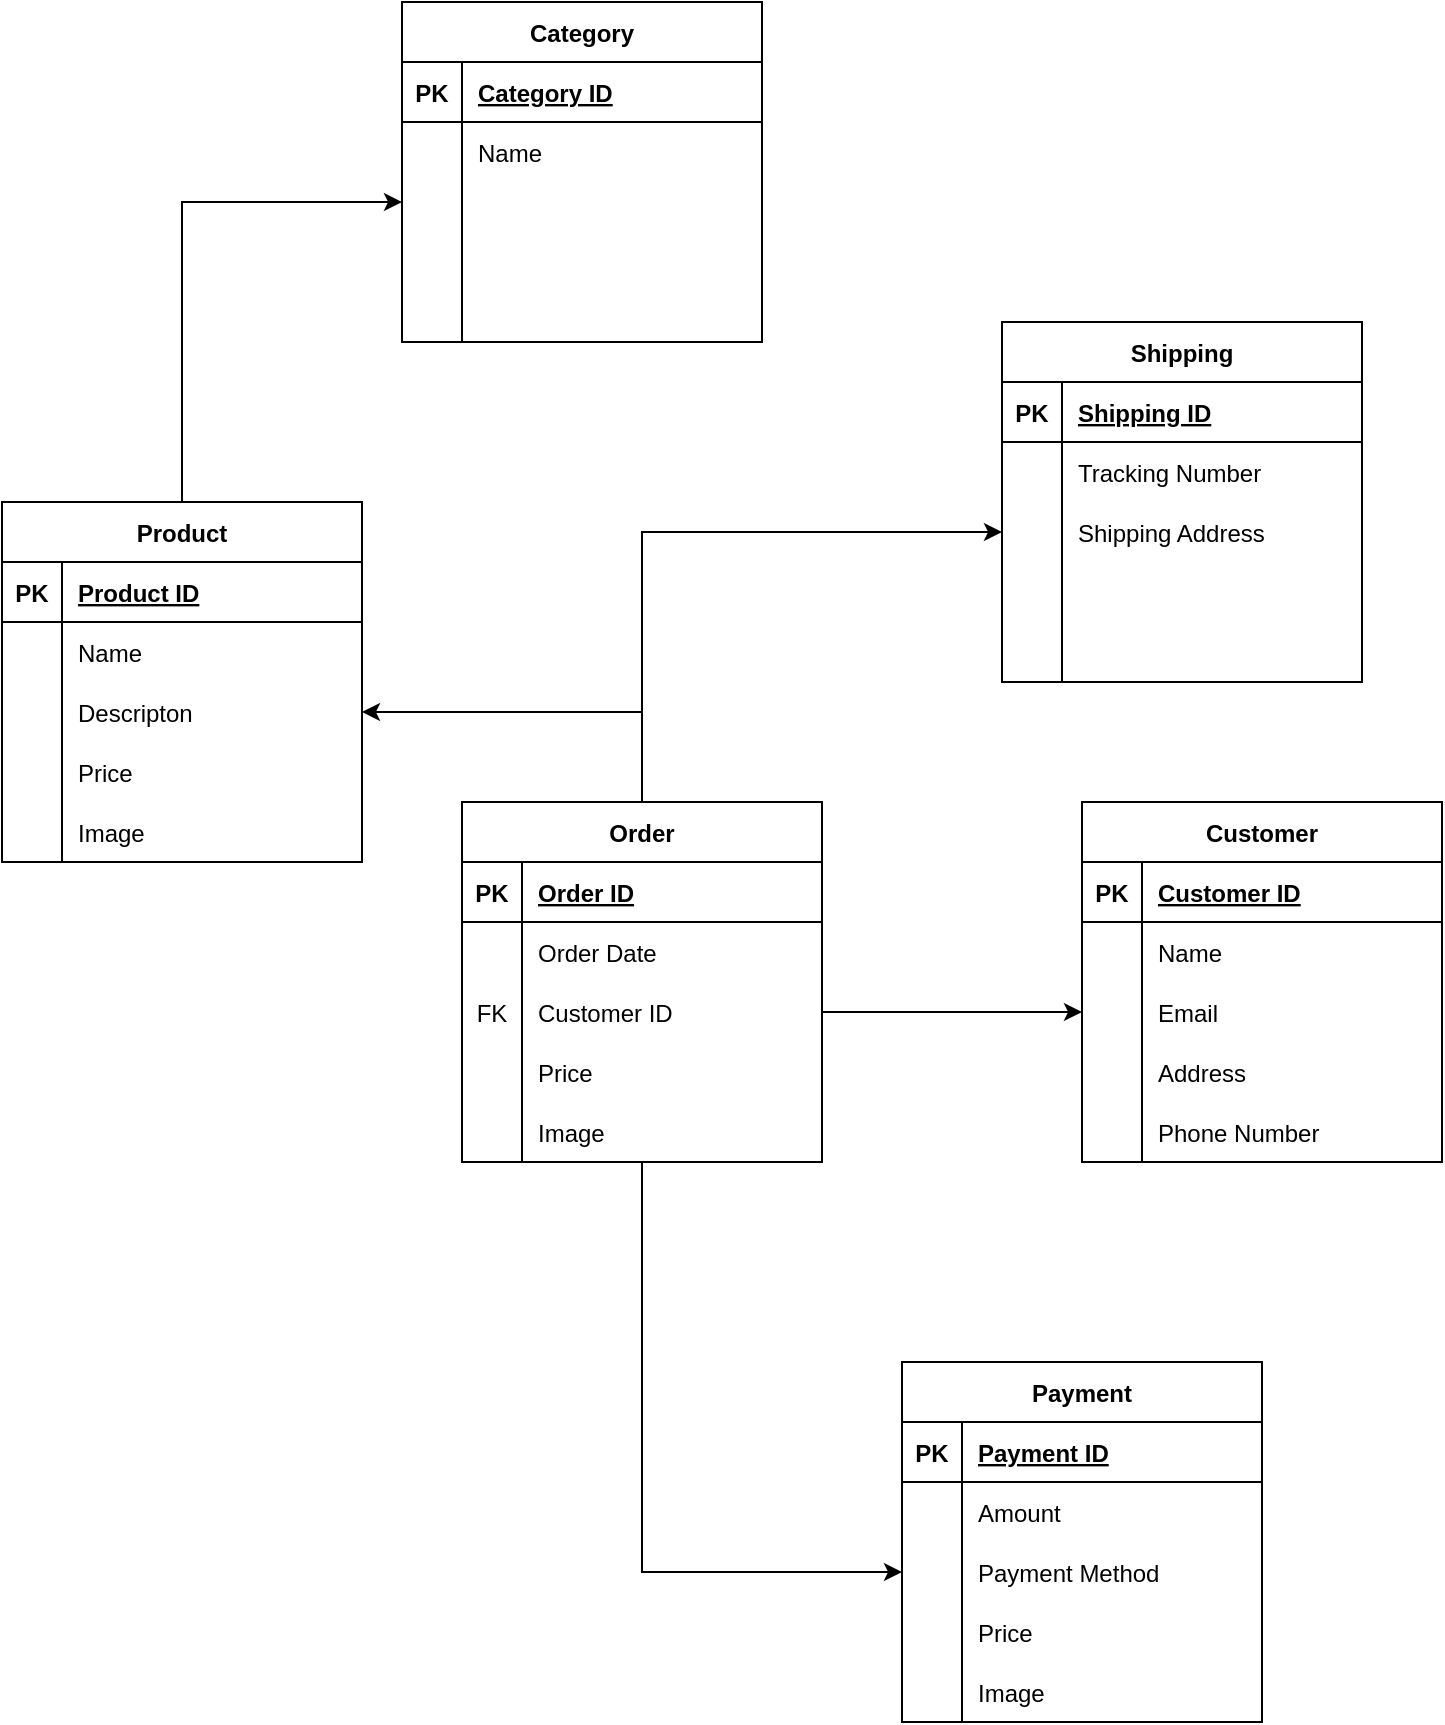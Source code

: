 <mxfile version="20.6.0"><diagram id="DJlu9JOK5I81cEjWErQT" name="Page-1"><mxGraphModel dx="2652" dy="910" grid="1" gridSize="10" guides="1" tooltips="1" connect="1" arrows="1" fold="1" page="1" pageScale="1" pageWidth="850" pageHeight="1100" math="0" shadow="0"><root><mxCell id="0"/><mxCell id="1" parent="0"/><mxCell id="sDJJgRCk6HGSfdAdkusH-122" style="edgeStyle=orthogonalEdgeStyle;rounded=0;orthogonalLoop=1;jettySize=auto;html=1;entryX=0;entryY=0.5;entryDx=0;entryDy=0;" edge="1" parent="1" source="sDJJgRCk6HGSfdAdkusH-1" target="sDJJgRCk6HGSfdAdkusH-55"><mxGeometry relative="1" as="geometry"/></mxCell><mxCell id="sDJJgRCk6HGSfdAdkusH-1" value="Product" style="shape=table;startSize=30;container=1;collapsible=1;childLayout=tableLayout;fixedRows=1;rowLines=0;fontStyle=1;align=center;resizeLast=1;" vertex="1" parent="1"><mxGeometry x="-130" y="430" width="180" height="180" as="geometry"><mxRectangle x="310" y="520" width="90" height="30" as="alternateBounds"/></mxGeometry></mxCell><mxCell id="sDJJgRCk6HGSfdAdkusH-2" value="" style="shape=tableRow;horizontal=0;startSize=0;swimlaneHead=0;swimlaneBody=0;fillColor=none;collapsible=0;dropTarget=0;points=[[0,0.5],[1,0.5]];portConstraint=eastwest;top=0;left=0;right=0;bottom=1;" vertex="1" parent="sDJJgRCk6HGSfdAdkusH-1"><mxGeometry y="30" width="180" height="30" as="geometry"/></mxCell><mxCell id="sDJJgRCk6HGSfdAdkusH-3" value="PK" style="shape=partialRectangle;connectable=0;fillColor=none;top=0;left=0;bottom=0;right=0;fontStyle=1;overflow=hidden;" vertex="1" parent="sDJJgRCk6HGSfdAdkusH-2"><mxGeometry width="30" height="30" as="geometry"><mxRectangle width="30" height="30" as="alternateBounds"/></mxGeometry></mxCell><mxCell id="sDJJgRCk6HGSfdAdkusH-4" value="Product ID" style="shape=partialRectangle;connectable=0;fillColor=none;top=0;left=0;bottom=0;right=0;align=left;spacingLeft=6;fontStyle=5;overflow=hidden;" vertex="1" parent="sDJJgRCk6HGSfdAdkusH-2"><mxGeometry x="30" width="150" height="30" as="geometry"><mxRectangle width="150" height="30" as="alternateBounds"/></mxGeometry></mxCell><mxCell id="sDJJgRCk6HGSfdAdkusH-5" value="" style="shape=tableRow;horizontal=0;startSize=0;swimlaneHead=0;swimlaneBody=0;fillColor=none;collapsible=0;dropTarget=0;points=[[0,0.5],[1,0.5]];portConstraint=eastwest;top=0;left=0;right=0;bottom=0;" vertex="1" parent="sDJJgRCk6HGSfdAdkusH-1"><mxGeometry y="60" width="180" height="30" as="geometry"/></mxCell><mxCell id="sDJJgRCk6HGSfdAdkusH-6" value="" style="shape=partialRectangle;connectable=0;fillColor=none;top=0;left=0;bottom=0;right=0;editable=1;overflow=hidden;" vertex="1" parent="sDJJgRCk6HGSfdAdkusH-5"><mxGeometry width="30" height="30" as="geometry"><mxRectangle width="30" height="30" as="alternateBounds"/></mxGeometry></mxCell><mxCell id="sDJJgRCk6HGSfdAdkusH-7" value="Name" style="shape=partialRectangle;connectable=0;fillColor=none;top=0;left=0;bottom=0;right=0;align=left;spacingLeft=6;overflow=hidden;" vertex="1" parent="sDJJgRCk6HGSfdAdkusH-5"><mxGeometry x="30" width="150" height="30" as="geometry"><mxRectangle width="150" height="30" as="alternateBounds"/></mxGeometry></mxCell><mxCell id="sDJJgRCk6HGSfdAdkusH-8" value="" style="shape=tableRow;horizontal=0;startSize=0;swimlaneHead=0;swimlaneBody=0;fillColor=none;collapsible=0;dropTarget=0;points=[[0,0.5],[1,0.5]];portConstraint=eastwest;top=0;left=0;right=0;bottom=0;" vertex="1" parent="sDJJgRCk6HGSfdAdkusH-1"><mxGeometry y="90" width="180" height="30" as="geometry"/></mxCell><mxCell id="sDJJgRCk6HGSfdAdkusH-9" value="" style="shape=partialRectangle;connectable=0;fillColor=none;top=0;left=0;bottom=0;right=0;editable=1;overflow=hidden;" vertex="1" parent="sDJJgRCk6HGSfdAdkusH-8"><mxGeometry width="30" height="30" as="geometry"><mxRectangle width="30" height="30" as="alternateBounds"/></mxGeometry></mxCell><mxCell id="sDJJgRCk6HGSfdAdkusH-10" value="Descripton" style="shape=partialRectangle;connectable=0;fillColor=none;top=0;left=0;bottom=0;right=0;align=left;spacingLeft=6;overflow=hidden;" vertex="1" parent="sDJJgRCk6HGSfdAdkusH-8"><mxGeometry x="30" width="150" height="30" as="geometry"><mxRectangle width="150" height="30" as="alternateBounds"/></mxGeometry></mxCell><mxCell id="sDJJgRCk6HGSfdAdkusH-11" value="" style="shape=tableRow;horizontal=0;startSize=0;swimlaneHead=0;swimlaneBody=0;fillColor=none;collapsible=0;dropTarget=0;points=[[0,0.5],[1,0.5]];portConstraint=eastwest;top=0;left=0;right=0;bottom=0;" vertex="1" parent="sDJJgRCk6HGSfdAdkusH-1"><mxGeometry y="120" width="180" height="30" as="geometry"/></mxCell><mxCell id="sDJJgRCk6HGSfdAdkusH-12" value="" style="shape=partialRectangle;connectable=0;fillColor=none;top=0;left=0;bottom=0;right=0;editable=1;overflow=hidden;" vertex="1" parent="sDJJgRCk6HGSfdAdkusH-11"><mxGeometry width="30" height="30" as="geometry"><mxRectangle width="30" height="30" as="alternateBounds"/></mxGeometry></mxCell><mxCell id="sDJJgRCk6HGSfdAdkusH-13" value="Price" style="shape=partialRectangle;connectable=0;fillColor=none;top=0;left=0;bottom=0;right=0;align=left;spacingLeft=6;overflow=hidden;" vertex="1" parent="sDJJgRCk6HGSfdAdkusH-11"><mxGeometry x="30" width="150" height="30" as="geometry"><mxRectangle width="150" height="30" as="alternateBounds"/></mxGeometry></mxCell><mxCell id="sDJJgRCk6HGSfdAdkusH-39" value="" style="shape=tableRow;horizontal=0;startSize=0;swimlaneHead=0;swimlaneBody=0;fillColor=none;collapsible=0;dropTarget=0;points=[[0,0.5],[1,0.5]];portConstraint=eastwest;top=0;left=0;right=0;bottom=0;strokeColor=default;" vertex="1" parent="sDJJgRCk6HGSfdAdkusH-1"><mxGeometry y="150" width="180" height="30" as="geometry"/></mxCell><mxCell id="sDJJgRCk6HGSfdAdkusH-40" value="" style="shape=partialRectangle;connectable=0;fillColor=none;top=0;left=0;bottom=0;right=0;editable=1;overflow=hidden;strokeColor=default;" vertex="1" parent="sDJJgRCk6HGSfdAdkusH-39"><mxGeometry width="30" height="30" as="geometry"><mxRectangle width="30" height="30" as="alternateBounds"/></mxGeometry></mxCell><mxCell id="sDJJgRCk6HGSfdAdkusH-41" value="Image" style="shape=partialRectangle;connectable=0;fillColor=none;top=0;left=0;bottom=0;right=0;align=left;spacingLeft=6;overflow=hidden;strokeColor=default;" vertex="1" parent="sDJJgRCk6HGSfdAdkusH-39"><mxGeometry x="30" width="150" height="30" as="geometry"><mxRectangle width="150" height="30" as="alternateBounds"/></mxGeometry></mxCell><mxCell id="sDJJgRCk6HGSfdAdkusH-42" value="Category" style="shape=table;startSize=30;container=1;collapsible=1;childLayout=tableLayout;fixedRows=1;rowLines=0;fontStyle=1;align=center;resizeLast=1;" vertex="1" parent="1"><mxGeometry x="70" y="180" width="180" height="170" as="geometry"><mxRectangle x="310" y="300" width="90" height="30" as="alternateBounds"/></mxGeometry></mxCell><mxCell id="sDJJgRCk6HGSfdAdkusH-43" value="" style="shape=tableRow;horizontal=0;startSize=0;swimlaneHead=0;swimlaneBody=0;fillColor=none;collapsible=0;dropTarget=0;points=[[0,0.5],[1,0.5]];portConstraint=eastwest;top=0;left=0;right=0;bottom=1;" vertex="1" parent="sDJJgRCk6HGSfdAdkusH-42"><mxGeometry y="30" width="180" height="30" as="geometry"/></mxCell><mxCell id="sDJJgRCk6HGSfdAdkusH-44" value="PK" style="shape=partialRectangle;connectable=0;fillColor=none;top=0;left=0;bottom=0;right=0;fontStyle=1;overflow=hidden;" vertex="1" parent="sDJJgRCk6HGSfdAdkusH-43"><mxGeometry width="30" height="30" as="geometry"><mxRectangle width="30" height="30" as="alternateBounds"/></mxGeometry></mxCell><mxCell id="sDJJgRCk6HGSfdAdkusH-45" value="Category ID" style="shape=partialRectangle;connectable=0;fillColor=none;top=0;left=0;bottom=0;right=0;align=left;spacingLeft=6;fontStyle=5;overflow=hidden;" vertex="1" parent="sDJJgRCk6HGSfdAdkusH-43"><mxGeometry x="30" width="150" height="30" as="geometry"><mxRectangle width="150" height="30" as="alternateBounds"/></mxGeometry></mxCell><mxCell id="sDJJgRCk6HGSfdAdkusH-46" value="" style="shape=tableRow;horizontal=0;startSize=0;swimlaneHead=0;swimlaneBody=0;fillColor=none;collapsible=0;dropTarget=0;points=[[0,0.5],[1,0.5]];portConstraint=eastwest;top=0;left=0;right=0;bottom=0;" vertex="1" parent="sDJJgRCk6HGSfdAdkusH-42"><mxGeometry y="60" width="180" height="30" as="geometry"/></mxCell><mxCell id="sDJJgRCk6HGSfdAdkusH-47" value="" style="shape=partialRectangle;connectable=0;fillColor=none;top=0;left=0;bottom=0;right=0;editable=1;overflow=hidden;" vertex="1" parent="sDJJgRCk6HGSfdAdkusH-46"><mxGeometry width="30" height="30" as="geometry"><mxRectangle width="30" height="30" as="alternateBounds"/></mxGeometry></mxCell><mxCell id="sDJJgRCk6HGSfdAdkusH-48" value="Name" style="shape=partialRectangle;connectable=0;fillColor=none;top=0;left=0;bottom=0;right=0;align=left;spacingLeft=6;overflow=hidden;" vertex="1" parent="sDJJgRCk6HGSfdAdkusH-46"><mxGeometry x="30" width="150" height="30" as="geometry"><mxRectangle width="150" height="30" as="alternateBounds"/></mxGeometry></mxCell><mxCell id="sDJJgRCk6HGSfdAdkusH-55" value="" style="shape=tableRow;horizontal=0;startSize=0;swimlaneHead=0;swimlaneBody=0;fillColor=none;collapsible=0;dropTarget=0;points=[[0,0.5],[1,0.5]];portConstraint=eastwest;top=0;left=0;right=0;bottom=0;strokeColor=default;" vertex="1" parent="sDJJgRCk6HGSfdAdkusH-42"><mxGeometry y="90" width="180" height="20" as="geometry"/></mxCell><mxCell id="sDJJgRCk6HGSfdAdkusH-56" value="" style="shape=partialRectangle;connectable=0;fillColor=none;top=0;left=0;bottom=0;right=0;editable=1;overflow=hidden;strokeColor=default;" vertex="1" parent="sDJJgRCk6HGSfdAdkusH-55"><mxGeometry width="30" height="20" as="geometry"><mxRectangle width="30" height="20" as="alternateBounds"/></mxGeometry></mxCell><mxCell id="sDJJgRCk6HGSfdAdkusH-57" value="" style="shape=partialRectangle;connectable=0;fillColor=none;top=0;left=0;bottom=0;right=0;align=left;spacingLeft=6;overflow=hidden;strokeColor=default;" vertex="1" parent="sDJJgRCk6HGSfdAdkusH-55"><mxGeometry x="30" width="150" height="20" as="geometry"><mxRectangle width="150" height="20" as="alternateBounds"/></mxGeometry></mxCell><mxCell id="sDJJgRCk6HGSfdAdkusH-49" value="" style="shape=tableRow;horizontal=0;startSize=0;swimlaneHead=0;swimlaneBody=0;fillColor=none;collapsible=0;dropTarget=0;points=[[0,0.5],[1,0.5]];portConstraint=eastwest;top=0;left=0;right=0;bottom=0;" vertex="1" parent="sDJJgRCk6HGSfdAdkusH-42"><mxGeometry y="110" width="180" height="30" as="geometry"/></mxCell><mxCell id="sDJJgRCk6HGSfdAdkusH-50" value="" style="shape=partialRectangle;connectable=0;fillColor=none;top=0;left=0;bottom=0;right=0;editable=1;overflow=hidden;" vertex="1" parent="sDJJgRCk6HGSfdAdkusH-49"><mxGeometry width="30" height="30" as="geometry"><mxRectangle width="30" height="30" as="alternateBounds"/></mxGeometry></mxCell><mxCell id="sDJJgRCk6HGSfdAdkusH-51" value="" style="shape=partialRectangle;connectable=0;fillColor=none;top=0;left=0;bottom=0;right=0;align=left;spacingLeft=6;overflow=hidden;" vertex="1" parent="sDJJgRCk6HGSfdAdkusH-49"><mxGeometry x="30" width="150" height="30" as="geometry"><mxRectangle width="150" height="30" as="alternateBounds"/></mxGeometry></mxCell><mxCell id="sDJJgRCk6HGSfdAdkusH-52" value="" style="shape=tableRow;horizontal=0;startSize=0;swimlaneHead=0;swimlaneBody=0;fillColor=none;collapsible=0;dropTarget=0;points=[[0,0.5],[1,0.5]];portConstraint=eastwest;top=0;left=0;right=0;bottom=0;" vertex="1" parent="sDJJgRCk6HGSfdAdkusH-42"><mxGeometry y="140" width="180" height="30" as="geometry"/></mxCell><mxCell id="sDJJgRCk6HGSfdAdkusH-53" value="" style="shape=partialRectangle;connectable=0;fillColor=none;top=0;left=0;bottom=0;right=0;editable=1;overflow=hidden;" vertex="1" parent="sDJJgRCk6HGSfdAdkusH-52"><mxGeometry width="30" height="30" as="geometry"><mxRectangle width="30" height="30" as="alternateBounds"/></mxGeometry></mxCell><mxCell id="sDJJgRCk6HGSfdAdkusH-54" value="" style="shape=partialRectangle;connectable=0;fillColor=none;top=0;left=0;bottom=0;right=0;align=left;spacingLeft=6;overflow=hidden;" vertex="1" parent="sDJJgRCk6HGSfdAdkusH-52"><mxGeometry x="30" width="150" height="30" as="geometry"><mxRectangle width="150" height="30" as="alternateBounds"/></mxGeometry></mxCell><mxCell id="sDJJgRCk6HGSfdAdkusH-123" style="edgeStyle=orthogonalEdgeStyle;rounded=0;orthogonalLoop=1;jettySize=auto;html=1;entryX=1;entryY=0.5;entryDx=0;entryDy=0;" edge="1" parent="1" source="sDJJgRCk6HGSfdAdkusH-58" target="sDJJgRCk6HGSfdAdkusH-8"><mxGeometry relative="1" as="geometry"/></mxCell><mxCell id="sDJJgRCk6HGSfdAdkusH-125" style="edgeStyle=orthogonalEdgeStyle;rounded=0;orthogonalLoop=1;jettySize=auto;html=1;entryX=0;entryY=0.5;entryDx=0;entryDy=0;" edge="1" parent="1" source="sDJJgRCk6HGSfdAdkusH-58" target="sDJJgRCk6HGSfdAdkusH-97"><mxGeometry relative="1" as="geometry"/></mxCell><mxCell id="sDJJgRCk6HGSfdAdkusH-126" style="edgeStyle=orthogonalEdgeStyle;rounded=0;orthogonalLoop=1;jettySize=auto;html=1;entryX=0;entryY=0.5;entryDx=0;entryDy=0;" edge="1" parent="1" source="sDJJgRCk6HGSfdAdkusH-58" target="sDJJgRCk6HGSfdAdkusH-113"><mxGeometry relative="1" as="geometry"/></mxCell><mxCell id="sDJJgRCk6HGSfdAdkusH-58" value="Order" style="shape=table;startSize=30;container=1;collapsible=1;childLayout=tableLayout;fixedRows=1;rowLines=0;fontStyle=1;align=center;resizeLast=1;" vertex="1" parent="1"><mxGeometry x="100" y="580" width="180" height="180" as="geometry"><mxRectangle x="310" y="520" width="90" height="30" as="alternateBounds"/></mxGeometry></mxCell><mxCell id="sDJJgRCk6HGSfdAdkusH-59" value="" style="shape=tableRow;horizontal=0;startSize=0;swimlaneHead=0;swimlaneBody=0;fillColor=none;collapsible=0;dropTarget=0;points=[[0,0.5],[1,0.5]];portConstraint=eastwest;top=0;left=0;right=0;bottom=1;" vertex="1" parent="sDJJgRCk6HGSfdAdkusH-58"><mxGeometry y="30" width="180" height="30" as="geometry"/></mxCell><mxCell id="sDJJgRCk6HGSfdAdkusH-60" value="PK" style="shape=partialRectangle;connectable=0;fillColor=none;top=0;left=0;bottom=0;right=0;fontStyle=1;overflow=hidden;" vertex="1" parent="sDJJgRCk6HGSfdAdkusH-59"><mxGeometry width="30" height="30" as="geometry"><mxRectangle width="30" height="30" as="alternateBounds"/></mxGeometry></mxCell><mxCell id="sDJJgRCk6HGSfdAdkusH-61" value="Order ID" style="shape=partialRectangle;connectable=0;fillColor=none;top=0;left=0;bottom=0;right=0;align=left;spacingLeft=6;fontStyle=5;overflow=hidden;" vertex="1" parent="sDJJgRCk6HGSfdAdkusH-59"><mxGeometry x="30" width="150" height="30" as="geometry"><mxRectangle width="150" height="30" as="alternateBounds"/></mxGeometry></mxCell><mxCell id="sDJJgRCk6HGSfdAdkusH-62" value="" style="shape=tableRow;horizontal=0;startSize=0;swimlaneHead=0;swimlaneBody=0;fillColor=none;collapsible=0;dropTarget=0;points=[[0,0.5],[1,0.5]];portConstraint=eastwest;top=0;left=0;right=0;bottom=0;" vertex="1" parent="sDJJgRCk6HGSfdAdkusH-58"><mxGeometry y="60" width="180" height="30" as="geometry"/></mxCell><mxCell id="sDJJgRCk6HGSfdAdkusH-63" value="" style="shape=partialRectangle;connectable=0;fillColor=none;top=0;left=0;bottom=0;right=0;editable=1;overflow=hidden;" vertex="1" parent="sDJJgRCk6HGSfdAdkusH-62"><mxGeometry width="30" height="30" as="geometry"><mxRectangle width="30" height="30" as="alternateBounds"/></mxGeometry></mxCell><mxCell id="sDJJgRCk6HGSfdAdkusH-64" value="Order Date" style="shape=partialRectangle;connectable=0;fillColor=none;top=0;left=0;bottom=0;right=0;align=left;spacingLeft=6;overflow=hidden;" vertex="1" parent="sDJJgRCk6HGSfdAdkusH-62"><mxGeometry x="30" width="150" height="30" as="geometry"><mxRectangle width="150" height="30" as="alternateBounds"/></mxGeometry></mxCell><mxCell id="sDJJgRCk6HGSfdAdkusH-65" value="" style="shape=tableRow;horizontal=0;startSize=0;swimlaneHead=0;swimlaneBody=0;fillColor=none;collapsible=0;dropTarget=0;points=[[0,0.5],[1,0.5]];portConstraint=eastwest;top=0;left=0;right=0;bottom=0;" vertex="1" parent="sDJJgRCk6HGSfdAdkusH-58"><mxGeometry y="90" width="180" height="30" as="geometry"/></mxCell><mxCell id="sDJJgRCk6HGSfdAdkusH-66" value="FK" style="shape=partialRectangle;connectable=0;fillColor=none;top=0;left=0;bottom=0;right=0;editable=1;overflow=hidden;" vertex="1" parent="sDJJgRCk6HGSfdAdkusH-65"><mxGeometry width="30" height="30" as="geometry"><mxRectangle width="30" height="30" as="alternateBounds"/></mxGeometry></mxCell><mxCell id="sDJJgRCk6HGSfdAdkusH-67" value="Customer ID" style="shape=partialRectangle;connectable=0;fillColor=none;top=0;left=0;bottom=0;right=0;align=left;spacingLeft=6;overflow=hidden;" vertex="1" parent="sDJJgRCk6HGSfdAdkusH-65"><mxGeometry x="30" width="150" height="30" as="geometry"><mxRectangle width="150" height="30" as="alternateBounds"/></mxGeometry></mxCell><mxCell id="sDJJgRCk6HGSfdAdkusH-68" value="" style="shape=tableRow;horizontal=0;startSize=0;swimlaneHead=0;swimlaneBody=0;fillColor=none;collapsible=0;dropTarget=0;points=[[0,0.5],[1,0.5]];portConstraint=eastwest;top=0;left=0;right=0;bottom=0;" vertex="1" parent="sDJJgRCk6HGSfdAdkusH-58"><mxGeometry y="120" width="180" height="30" as="geometry"/></mxCell><mxCell id="sDJJgRCk6HGSfdAdkusH-69" value="" style="shape=partialRectangle;connectable=0;fillColor=none;top=0;left=0;bottom=0;right=0;editable=1;overflow=hidden;" vertex="1" parent="sDJJgRCk6HGSfdAdkusH-68"><mxGeometry width="30" height="30" as="geometry"><mxRectangle width="30" height="30" as="alternateBounds"/></mxGeometry></mxCell><mxCell id="sDJJgRCk6HGSfdAdkusH-70" value="Price" style="shape=partialRectangle;connectable=0;fillColor=none;top=0;left=0;bottom=0;right=0;align=left;spacingLeft=6;overflow=hidden;" vertex="1" parent="sDJJgRCk6HGSfdAdkusH-68"><mxGeometry x="30" width="150" height="30" as="geometry"><mxRectangle width="150" height="30" as="alternateBounds"/></mxGeometry></mxCell><mxCell id="sDJJgRCk6HGSfdAdkusH-71" value="" style="shape=tableRow;horizontal=0;startSize=0;swimlaneHead=0;swimlaneBody=0;fillColor=none;collapsible=0;dropTarget=0;points=[[0,0.5],[1,0.5]];portConstraint=eastwest;top=0;left=0;right=0;bottom=0;strokeColor=default;" vertex="1" parent="sDJJgRCk6HGSfdAdkusH-58"><mxGeometry y="150" width="180" height="30" as="geometry"/></mxCell><mxCell id="sDJJgRCk6HGSfdAdkusH-72" value="" style="shape=partialRectangle;connectable=0;fillColor=none;top=0;left=0;bottom=0;right=0;editable=1;overflow=hidden;strokeColor=default;" vertex="1" parent="sDJJgRCk6HGSfdAdkusH-71"><mxGeometry width="30" height="30" as="geometry"><mxRectangle width="30" height="30" as="alternateBounds"/></mxGeometry></mxCell><mxCell id="sDJJgRCk6HGSfdAdkusH-73" value="Image" style="shape=partialRectangle;connectable=0;fillColor=none;top=0;left=0;bottom=0;right=0;align=left;spacingLeft=6;overflow=hidden;strokeColor=default;" vertex="1" parent="sDJJgRCk6HGSfdAdkusH-71"><mxGeometry x="30" width="150" height="30" as="geometry"><mxRectangle width="150" height="30" as="alternateBounds"/></mxGeometry></mxCell><mxCell id="sDJJgRCk6HGSfdAdkusH-74" value="Customer" style="shape=table;startSize=30;container=1;collapsible=1;childLayout=tableLayout;fixedRows=1;rowLines=0;fontStyle=1;align=center;resizeLast=1;" vertex="1" parent="1"><mxGeometry x="410" y="580" width="180" height="180" as="geometry"><mxRectangle x="310" y="520" width="90" height="30" as="alternateBounds"/></mxGeometry></mxCell><mxCell id="sDJJgRCk6HGSfdAdkusH-75" value="" style="shape=tableRow;horizontal=0;startSize=0;swimlaneHead=0;swimlaneBody=0;fillColor=none;collapsible=0;dropTarget=0;points=[[0,0.5],[1,0.5]];portConstraint=eastwest;top=0;left=0;right=0;bottom=1;" vertex="1" parent="sDJJgRCk6HGSfdAdkusH-74"><mxGeometry y="30" width="180" height="30" as="geometry"/></mxCell><mxCell id="sDJJgRCk6HGSfdAdkusH-76" value="PK" style="shape=partialRectangle;connectable=0;fillColor=none;top=0;left=0;bottom=0;right=0;fontStyle=1;overflow=hidden;" vertex="1" parent="sDJJgRCk6HGSfdAdkusH-75"><mxGeometry width="30" height="30" as="geometry"><mxRectangle width="30" height="30" as="alternateBounds"/></mxGeometry></mxCell><mxCell id="sDJJgRCk6HGSfdAdkusH-77" value="Customer ID" style="shape=partialRectangle;connectable=0;fillColor=none;top=0;left=0;bottom=0;right=0;align=left;spacingLeft=6;fontStyle=5;overflow=hidden;" vertex="1" parent="sDJJgRCk6HGSfdAdkusH-75"><mxGeometry x="30" width="150" height="30" as="geometry"><mxRectangle width="150" height="30" as="alternateBounds"/></mxGeometry></mxCell><mxCell id="sDJJgRCk6HGSfdAdkusH-78" value="" style="shape=tableRow;horizontal=0;startSize=0;swimlaneHead=0;swimlaneBody=0;fillColor=none;collapsible=0;dropTarget=0;points=[[0,0.5],[1,0.5]];portConstraint=eastwest;top=0;left=0;right=0;bottom=0;" vertex="1" parent="sDJJgRCk6HGSfdAdkusH-74"><mxGeometry y="60" width="180" height="30" as="geometry"/></mxCell><mxCell id="sDJJgRCk6HGSfdAdkusH-79" value="" style="shape=partialRectangle;connectable=0;fillColor=none;top=0;left=0;bottom=0;right=0;editable=1;overflow=hidden;" vertex="1" parent="sDJJgRCk6HGSfdAdkusH-78"><mxGeometry width="30" height="30" as="geometry"><mxRectangle width="30" height="30" as="alternateBounds"/></mxGeometry></mxCell><mxCell id="sDJJgRCk6HGSfdAdkusH-80" value="Name    " style="shape=partialRectangle;connectable=0;fillColor=none;top=0;left=0;bottom=0;right=0;align=left;spacingLeft=6;overflow=hidden;" vertex="1" parent="sDJJgRCk6HGSfdAdkusH-78"><mxGeometry x="30" width="150" height="30" as="geometry"><mxRectangle width="150" height="30" as="alternateBounds"/></mxGeometry></mxCell><mxCell id="sDJJgRCk6HGSfdAdkusH-81" value="" style="shape=tableRow;horizontal=0;startSize=0;swimlaneHead=0;swimlaneBody=0;fillColor=none;collapsible=0;dropTarget=0;points=[[0,0.5],[1,0.5]];portConstraint=eastwest;top=0;left=0;right=0;bottom=0;" vertex="1" parent="sDJJgRCk6HGSfdAdkusH-74"><mxGeometry y="90" width="180" height="30" as="geometry"/></mxCell><mxCell id="sDJJgRCk6HGSfdAdkusH-82" value="" style="shape=partialRectangle;connectable=0;fillColor=none;top=0;left=0;bottom=0;right=0;editable=1;overflow=hidden;" vertex="1" parent="sDJJgRCk6HGSfdAdkusH-81"><mxGeometry width="30" height="30" as="geometry"><mxRectangle width="30" height="30" as="alternateBounds"/></mxGeometry></mxCell><mxCell id="sDJJgRCk6HGSfdAdkusH-83" value="Email" style="shape=partialRectangle;connectable=0;fillColor=none;top=0;left=0;bottom=0;right=0;align=left;spacingLeft=6;overflow=hidden;" vertex="1" parent="sDJJgRCk6HGSfdAdkusH-81"><mxGeometry x="30" width="150" height="30" as="geometry"><mxRectangle width="150" height="30" as="alternateBounds"/></mxGeometry></mxCell><mxCell id="sDJJgRCk6HGSfdAdkusH-84" value="" style="shape=tableRow;horizontal=0;startSize=0;swimlaneHead=0;swimlaneBody=0;fillColor=none;collapsible=0;dropTarget=0;points=[[0,0.5],[1,0.5]];portConstraint=eastwest;top=0;left=0;right=0;bottom=0;" vertex="1" parent="sDJJgRCk6HGSfdAdkusH-74"><mxGeometry y="120" width="180" height="30" as="geometry"/></mxCell><mxCell id="sDJJgRCk6HGSfdAdkusH-85" value="" style="shape=partialRectangle;connectable=0;fillColor=none;top=0;left=0;bottom=0;right=0;editable=1;overflow=hidden;" vertex="1" parent="sDJJgRCk6HGSfdAdkusH-84"><mxGeometry width="30" height="30" as="geometry"><mxRectangle width="30" height="30" as="alternateBounds"/></mxGeometry></mxCell><mxCell id="sDJJgRCk6HGSfdAdkusH-86" value="Address" style="shape=partialRectangle;connectable=0;fillColor=none;top=0;left=0;bottom=0;right=0;align=left;spacingLeft=6;overflow=hidden;" vertex="1" parent="sDJJgRCk6HGSfdAdkusH-84"><mxGeometry x="30" width="150" height="30" as="geometry"><mxRectangle width="150" height="30" as="alternateBounds"/></mxGeometry></mxCell><mxCell id="sDJJgRCk6HGSfdAdkusH-87" value="" style="shape=tableRow;horizontal=0;startSize=0;swimlaneHead=0;swimlaneBody=0;fillColor=none;collapsible=0;dropTarget=0;points=[[0,0.5],[1,0.5]];portConstraint=eastwest;top=0;left=0;right=0;bottom=0;strokeColor=default;" vertex="1" parent="sDJJgRCk6HGSfdAdkusH-74"><mxGeometry y="150" width="180" height="30" as="geometry"/></mxCell><mxCell id="sDJJgRCk6HGSfdAdkusH-88" value="" style="shape=partialRectangle;connectable=0;fillColor=none;top=0;left=0;bottom=0;right=0;editable=1;overflow=hidden;strokeColor=default;" vertex="1" parent="sDJJgRCk6HGSfdAdkusH-87"><mxGeometry width="30" height="30" as="geometry"><mxRectangle width="30" height="30" as="alternateBounds"/></mxGeometry></mxCell><mxCell id="sDJJgRCk6HGSfdAdkusH-89" value="Phone Number" style="shape=partialRectangle;connectable=0;fillColor=none;top=0;left=0;bottom=0;right=0;align=left;spacingLeft=6;overflow=hidden;strokeColor=default;" vertex="1" parent="sDJJgRCk6HGSfdAdkusH-87"><mxGeometry x="30" width="150" height="30" as="geometry"><mxRectangle width="150" height="30" as="alternateBounds"/></mxGeometry></mxCell><mxCell id="sDJJgRCk6HGSfdAdkusH-90" value="Shipping" style="shape=table;startSize=30;container=1;collapsible=1;childLayout=tableLayout;fixedRows=1;rowLines=0;fontStyle=1;align=center;resizeLast=1;" vertex="1" parent="1"><mxGeometry x="370" y="340" width="180" height="180" as="geometry"><mxRectangle x="310" y="520" width="90" height="30" as="alternateBounds"/></mxGeometry></mxCell><mxCell id="sDJJgRCk6HGSfdAdkusH-91" value="" style="shape=tableRow;horizontal=0;startSize=0;swimlaneHead=0;swimlaneBody=0;fillColor=none;collapsible=0;dropTarget=0;points=[[0,0.5],[1,0.5]];portConstraint=eastwest;top=0;left=0;right=0;bottom=1;" vertex="1" parent="sDJJgRCk6HGSfdAdkusH-90"><mxGeometry y="30" width="180" height="30" as="geometry"/></mxCell><mxCell id="sDJJgRCk6HGSfdAdkusH-92" value="PK" style="shape=partialRectangle;connectable=0;fillColor=none;top=0;left=0;bottom=0;right=0;fontStyle=1;overflow=hidden;" vertex="1" parent="sDJJgRCk6HGSfdAdkusH-91"><mxGeometry width="30" height="30" as="geometry"><mxRectangle width="30" height="30" as="alternateBounds"/></mxGeometry></mxCell><mxCell id="sDJJgRCk6HGSfdAdkusH-93" value="Shipping ID" style="shape=partialRectangle;connectable=0;fillColor=none;top=0;left=0;bottom=0;right=0;align=left;spacingLeft=6;fontStyle=5;overflow=hidden;" vertex="1" parent="sDJJgRCk6HGSfdAdkusH-91"><mxGeometry x="30" width="150" height="30" as="geometry"><mxRectangle width="150" height="30" as="alternateBounds"/></mxGeometry></mxCell><mxCell id="sDJJgRCk6HGSfdAdkusH-94" value="" style="shape=tableRow;horizontal=0;startSize=0;swimlaneHead=0;swimlaneBody=0;fillColor=none;collapsible=0;dropTarget=0;points=[[0,0.5],[1,0.5]];portConstraint=eastwest;top=0;left=0;right=0;bottom=0;" vertex="1" parent="sDJJgRCk6HGSfdAdkusH-90"><mxGeometry y="60" width="180" height="30" as="geometry"/></mxCell><mxCell id="sDJJgRCk6HGSfdAdkusH-95" value="" style="shape=partialRectangle;connectable=0;fillColor=none;top=0;left=0;bottom=0;right=0;editable=1;overflow=hidden;" vertex="1" parent="sDJJgRCk6HGSfdAdkusH-94"><mxGeometry width="30" height="30" as="geometry"><mxRectangle width="30" height="30" as="alternateBounds"/></mxGeometry></mxCell><mxCell id="sDJJgRCk6HGSfdAdkusH-96" value="Tracking Number" style="shape=partialRectangle;connectable=0;fillColor=none;top=0;left=0;bottom=0;right=0;align=left;spacingLeft=6;overflow=hidden;" vertex="1" parent="sDJJgRCk6HGSfdAdkusH-94"><mxGeometry x="30" width="150" height="30" as="geometry"><mxRectangle width="150" height="30" as="alternateBounds"/></mxGeometry></mxCell><mxCell id="sDJJgRCk6HGSfdAdkusH-97" value="" style="shape=tableRow;horizontal=0;startSize=0;swimlaneHead=0;swimlaneBody=0;fillColor=none;collapsible=0;dropTarget=0;points=[[0,0.5],[1,0.5]];portConstraint=eastwest;top=0;left=0;right=0;bottom=0;" vertex="1" parent="sDJJgRCk6HGSfdAdkusH-90"><mxGeometry y="90" width="180" height="30" as="geometry"/></mxCell><mxCell id="sDJJgRCk6HGSfdAdkusH-98" value="" style="shape=partialRectangle;connectable=0;fillColor=none;top=0;left=0;bottom=0;right=0;editable=1;overflow=hidden;" vertex="1" parent="sDJJgRCk6HGSfdAdkusH-97"><mxGeometry width="30" height="30" as="geometry"><mxRectangle width="30" height="30" as="alternateBounds"/></mxGeometry></mxCell><mxCell id="sDJJgRCk6HGSfdAdkusH-99" value="Shipping Address" style="shape=partialRectangle;connectable=0;fillColor=none;top=0;left=0;bottom=0;right=0;align=left;spacingLeft=6;overflow=hidden;" vertex="1" parent="sDJJgRCk6HGSfdAdkusH-97"><mxGeometry x="30" width="150" height="30" as="geometry"><mxRectangle width="150" height="30" as="alternateBounds"/></mxGeometry></mxCell><mxCell id="sDJJgRCk6HGSfdAdkusH-100" value="" style="shape=tableRow;horizontal=0;startSize=0;swimlaneHead=0;swimlaneBody=0;fillColor=none;collapsible=0;dropTarget=0;points=[[0,0.5],[1,0.5]];portConstraint=eastwest;top=0;left=0;right=0;bottom=0;" vertex="1" parent="sDJJgRCk6HGSfdAdkusH-90"><mxGeometry y="120" width="180" height="30" as="geometry"/></mxCell><mxCell id="sDJJgRCk6HGSfdAdkusH-101" value="" style="shape=partialRectangle;connectable=0;fillColor=none;top=0;left=0;bottom=0;right=0;editable=1;overflow=hidden;" vertex="1" parent="sDJJgRCk6HGSfdAdkusH-100"><mxGeometry width="30" height="30" as="geometry"><mxRectangle width="30" height="30" as="alternateBounds"/></mxGeometry></mxCell><mxCell id="sDJJgRCk6HGSfdAdkusH-102" value="" style="shape=partialRectangle;connectable=0;fillColor=none;top=0;left=0;bottom=0;right=0;align=left;spacingLeft=6;overflow=hidden;" vertex="1" parent="sDJJgRCk6HGSfdAdkusH-100"><mxGeometry x="30" width="150" height="30" as="geometry"><mxRectangle width="150" height="30" as="alternateBounds"/></mxGeometry></mxCell><mxCell id="sDJJgRCk6HGSfdAdkusH-103" value="" style="shape=tableRow;horizontal=0;startSize=0;swimlaneHead=0;swimlaneBody=0;fillColor=none;collapsible=0;dropTarget=0;points=[[0,0.5],[1,0.5]];portConstraint=eastwest;top=0;left=0;right=0;bottom=0;strokeColor=default;" vertex="1" parent="sDJJgRCk6HGSfdAdkusH-90"><mxGeometry y="150" width="180" height="30" as="geometry"/></mxCell><mxCell id="sDJJgRCk6HGSfdAdkusH-104" value="" style="shape=partialRectangle;connectable=0;fillColor=none;top=0;left=0;bottom=0;right=0;editable=1;overflow=hidden;strokeColor=default;" vertex="1" parent="sDJJgRCk6HGSfdAdkusH-103"><mxGeometry width="30" height="30" as="geometry"><mxRectangle width="30" height="30" as="alternateBounds"/></mxGeometry></mxCell><mxCell id="sDJJgRCk6HGSfdAdkusH-105" value="" style="shape=partialRectangle;connectable=0;fillColor=none;top=0;left=0;bottom=0;right=0;align=left;spacingLeft=6;overflow=hidden;strokeColor=default;" vertex="1" parent="sDJJgRCk6HGSfdAdkusH-103"><mxGeometry x="30" width="150" height="30" as="geometry"><mxRectangle width="150" height="30" as="alternateBounds"/></mxGeometry></mxCell><mxCell id="sDJJgRCk6HGSfdAdkusH-106" value="Payment" style="shape=table;startSize=30;container=1;collapsible=1;childLayout=tableLayout;fixedRows=1;rowLines=0;fontStyle=1;align=center;resizeLast=1;" vertex="1" parent="1"><mxGeometry x="320" y="860" width="180" height="180" as="geometry"><mxRectangle x="310" y="520" width="90" height="30" as="alternateBounds"/></mxGeometry></mxCell><mxCell id="sDJJgRCk6HGSfdAdkusH-107" value="" style="shape=tableRow;horizontal=0;startSize=0;swimlaneHead=0;swimlaneBody=0;fillColor=none;collapsible=0;dropTarget=0;points=[[0,0.5],[1,0.5]];portConstraint=eastwest;top=0;left=0;right=0;bottom=1;" vertex="1" parent="sDJJgRCk6HGSfdAdkusH-106"><mxGeometry y="30" width="180" height="30" as="geometry"/></mxCell><mxCell id="sDJJgRCk6HGSfdAdkusH-108" value="PK" style="shape=partialRectangle;connectable=0;fillColor=none;top=0;left=0;bottom=0;right=0;fontStyle=1;overflow=hidden;" vertex="1" parent="sDJJgRCk6HGSfdAdkusH-107"><mxGeometry width="30" height="30" as="geometry"><mxRectangle width="30" height="30" as="alternateBounds"/></mxGeometry></mxCell><mxCell id="sDJJgRCk6HGSfdAdkusH-109" value="Payment ID" style="shape=partialRectangle;connectable=0;fillColor=none;top=0;left=0;bottom=0;right=0;align=left;spacingLeft=6;fontStyle=5;overflow=hidden;" vertex="1" parent="sDJJgRCk6HGSfdAdkusH-107"><mxGeometry x="30" width="150" height="30" as="geometry"><mxRectangle width="150" height="30" as="alternateBounds"/></mxGeometry></mxCell><mxCell id="sDJJgRCk6HGSfdAdkusH-110" value="" style="shape=tableRow;horizontal=0;startSize=0;swimlaneHead=0;swimlaneBody=0;fillColor=none;collapsible=0;dropTarget=0;points=[[0,0.5],[1,0.5]];portConstraint=eastwest;top=0;left=0;right=0;bottom=0;" vertex="1" parent="sDJJgRCk6HGSfdAdkusH-106"><mxGeometry y="60" width="180" height="30" as="geometry"/></mxCell><mxCell id="sDJJgRCk6HGSfdAdkusH-111" value="" style="shape=partialRectangle;connectable=0;fillColor=none;top=0;left=0;bottom=0;right=0;editable=1;overflow=hidden;" vertex="1" parent="sDJJgRCk6HGSfdAdkusH-110"><mxGeometry width="30" height="30" as="geometry"><mxRectangle width="30" height="30" as="alternateBounds"/></mxGeometry></mxCell><mxCell id="sDJJgRCk6HGSfdAdkusH-112" value="Amount" style="shape=partialRectangle;connectable=0;fillColor=none;top=0;left=0;bottom=0;right=0;align=left;spacingLeft=6;overflow=hidden;" vertex="1" parent="sDJJgRCk6HGSfdAdkusH-110"><mxGeometry x="30" width="150" height="30" as="geometry"><mxRectangle width="150" height="30" as="alternateBounds"/></mxGeometry></mxCell><mxCell id="sDJJgRCk6HGSfdAdkusH-113" value="" style="shape=tableRow;horizontal=0;startSize=0;swimlaneHead=0;swimlaneBody=0;fillColor=none;collapsible=0;dropTarget=0;points=[[0,0.5],[1,0.5]];portConstraint=eastwest;top=0;left=0;right=0;bottom=0;" vertex="1" parent="sDJJgRCk6HGSfdAdkusH-106"><mxGeometry y="90" width="180" height="30" as="geometry"/></mxCell><mxCell id="sDJJgRCk6HGSfdAdkusH-114" value="" style="shape=partialRectangle;connectable=0;fillColor=none;top=0;left=0;bottom=0;right=0;editable=1;overflow=hidden;" vertex="1" parent="sDJJgRCk6HGSfdAdkusH-113"><mxGeometry width="30" height="30" as="geometry"><mxRectangle width="30" height="30" as="alternateBounds"/></mxGeometry></mxCell><mxCell id="sDJJgRCk6HGSfdAdkusH-115" value="Payment Method" style="shape=partialRectangle;connectable=0;fillColor=none;top=0;left=0;bottom=0;right=0;align=left;spacingLeft=6;overflow=hidden;" vertex="1" parent="sDJJgRCk6HGSfdAdkusH-113"><mxGeometry x="30" width="150" height="30" as="geometry"><mxRectangle width="150" height="30" as="alternateBounds"/></mxGeometry></mxCell><mxCell id="sDJJgRCk6HGSfdAdkusH-116" value="" style="shape=tableRow;horizontal=0;startSize=0;swimlaneHead=0;swimlaneBody=0;fillColor=none;collapsible=0;dropTarget=0;points=[[0,0.5],[1,0.5]];portConstraint=eastwest;top=0;left=0;right=0;bottom=0;" vertex="1" parent="sDJJgRCk6HGSfdAdkusH-106"><mxGeometry y="120" width="180" height="30" as="geometry"/></mxCell><mxCell id="sDJJgRCk6HGSfdAdkusH-117" value="" style="shape=partialRectangle;connectable=0;fillColor=none;top=0;left=0;bottom=0;right=0;editable=1;overflow=hidden;" vertex="1" parent="sDJJgRCk6HGSfdAdkusH-116"><mxGeometry width="30" height="30" as="geometry"><mxRectangle width="30" height="30" as="alternateBounds"/></mxGeometry></mxCell><mxCell id="sDJJgRCk6HGSfdAdkusH-118" value="Price" style="shape=partialRectangle;connectable=0;fillColor=none;top=0;left=0;bottom=0;right=0;align=left;spacingLeft=6;overflow=hidden;" vertex="1" parent="sDJJgRCk6HGSfdAdkusH-116"><mxGeometry x="30" width="150" height="30" as="geometry"><mxRectangle width="150" height="30" as="alternateBounds"/></mxGeometry></mxCell><mxCell id="sDJJgRCk6HGSfdAdkusH-119" value="" style="shape=tableRow;horizontal=0;startSize=0;swimlaneHead=0;swimlaneBody=0;fillColor=none;collapsible=0;dropTarget=0;points=[[0,0.5],[1,0.5]];portConstraint=eastwest;top=0;left=0;right=0;bottom=0;strokeColor=default;" vertex="1" parent="sDJJgRCk6HGSfdAdkusH-106"><mxGeometry y="150" width="180" height="30" as="geometry"/></mxCell><mxCell id="sDJJgRCk6HGSfdAdkusH-120" value="" style="shape=partialRectangle;connectable=0;fillColor=none;top=0;left=0;bottom=0;right=0;editable=1;overflow=hidden;strokeColor=default;" vertex="1" parent="sDJJgRCk6HGSfdAdkusH-119"><mxGeometry width="30" height="30" as="geometry"><mxRectangle width="30" height="30" as="alternateBounds"/></mxGeometry></mxCell><mxCell id="sDJJgRCk6HGSfdAdkusH-121" value="Image" style="shape=partialRectangle;connectable=0;fillColor=none;top=0;left=0;bottom=0;right=0;align=left;spacingLeft=6;overflow=hidden;strokeColor=default;" vertex="1" parent="sDJJgRCk6HGSfdAdkusH-119"><mxGeometry x="30" width="150" height="30" as="geometry"><mxRectangle width="150" height="30" as="alternateBounds"/></mxGeometry></mxCell><mxCell id="sDJJgRCk6HGSfdAdkusH-124" style="edgeStyle=orthogonalEdgeStyle;rounded=0;orthogonalLoop=1;jettySize=auto;html=1;entryX=0;entryY=0.5;entryDx=0;entryDy=0;" edge="1" parent="1" source="sDJJgRCk6HGSfdAdkusH-65" target="sDJJgRCk6HGSfdAdkusH-81"><mxGeometry relative="1" as="geometry"><mxPoint x="420" y="650" as="targetPoint"/></mxGeometry></mxCell></root></mxGraphModel></diagram></mxfile>